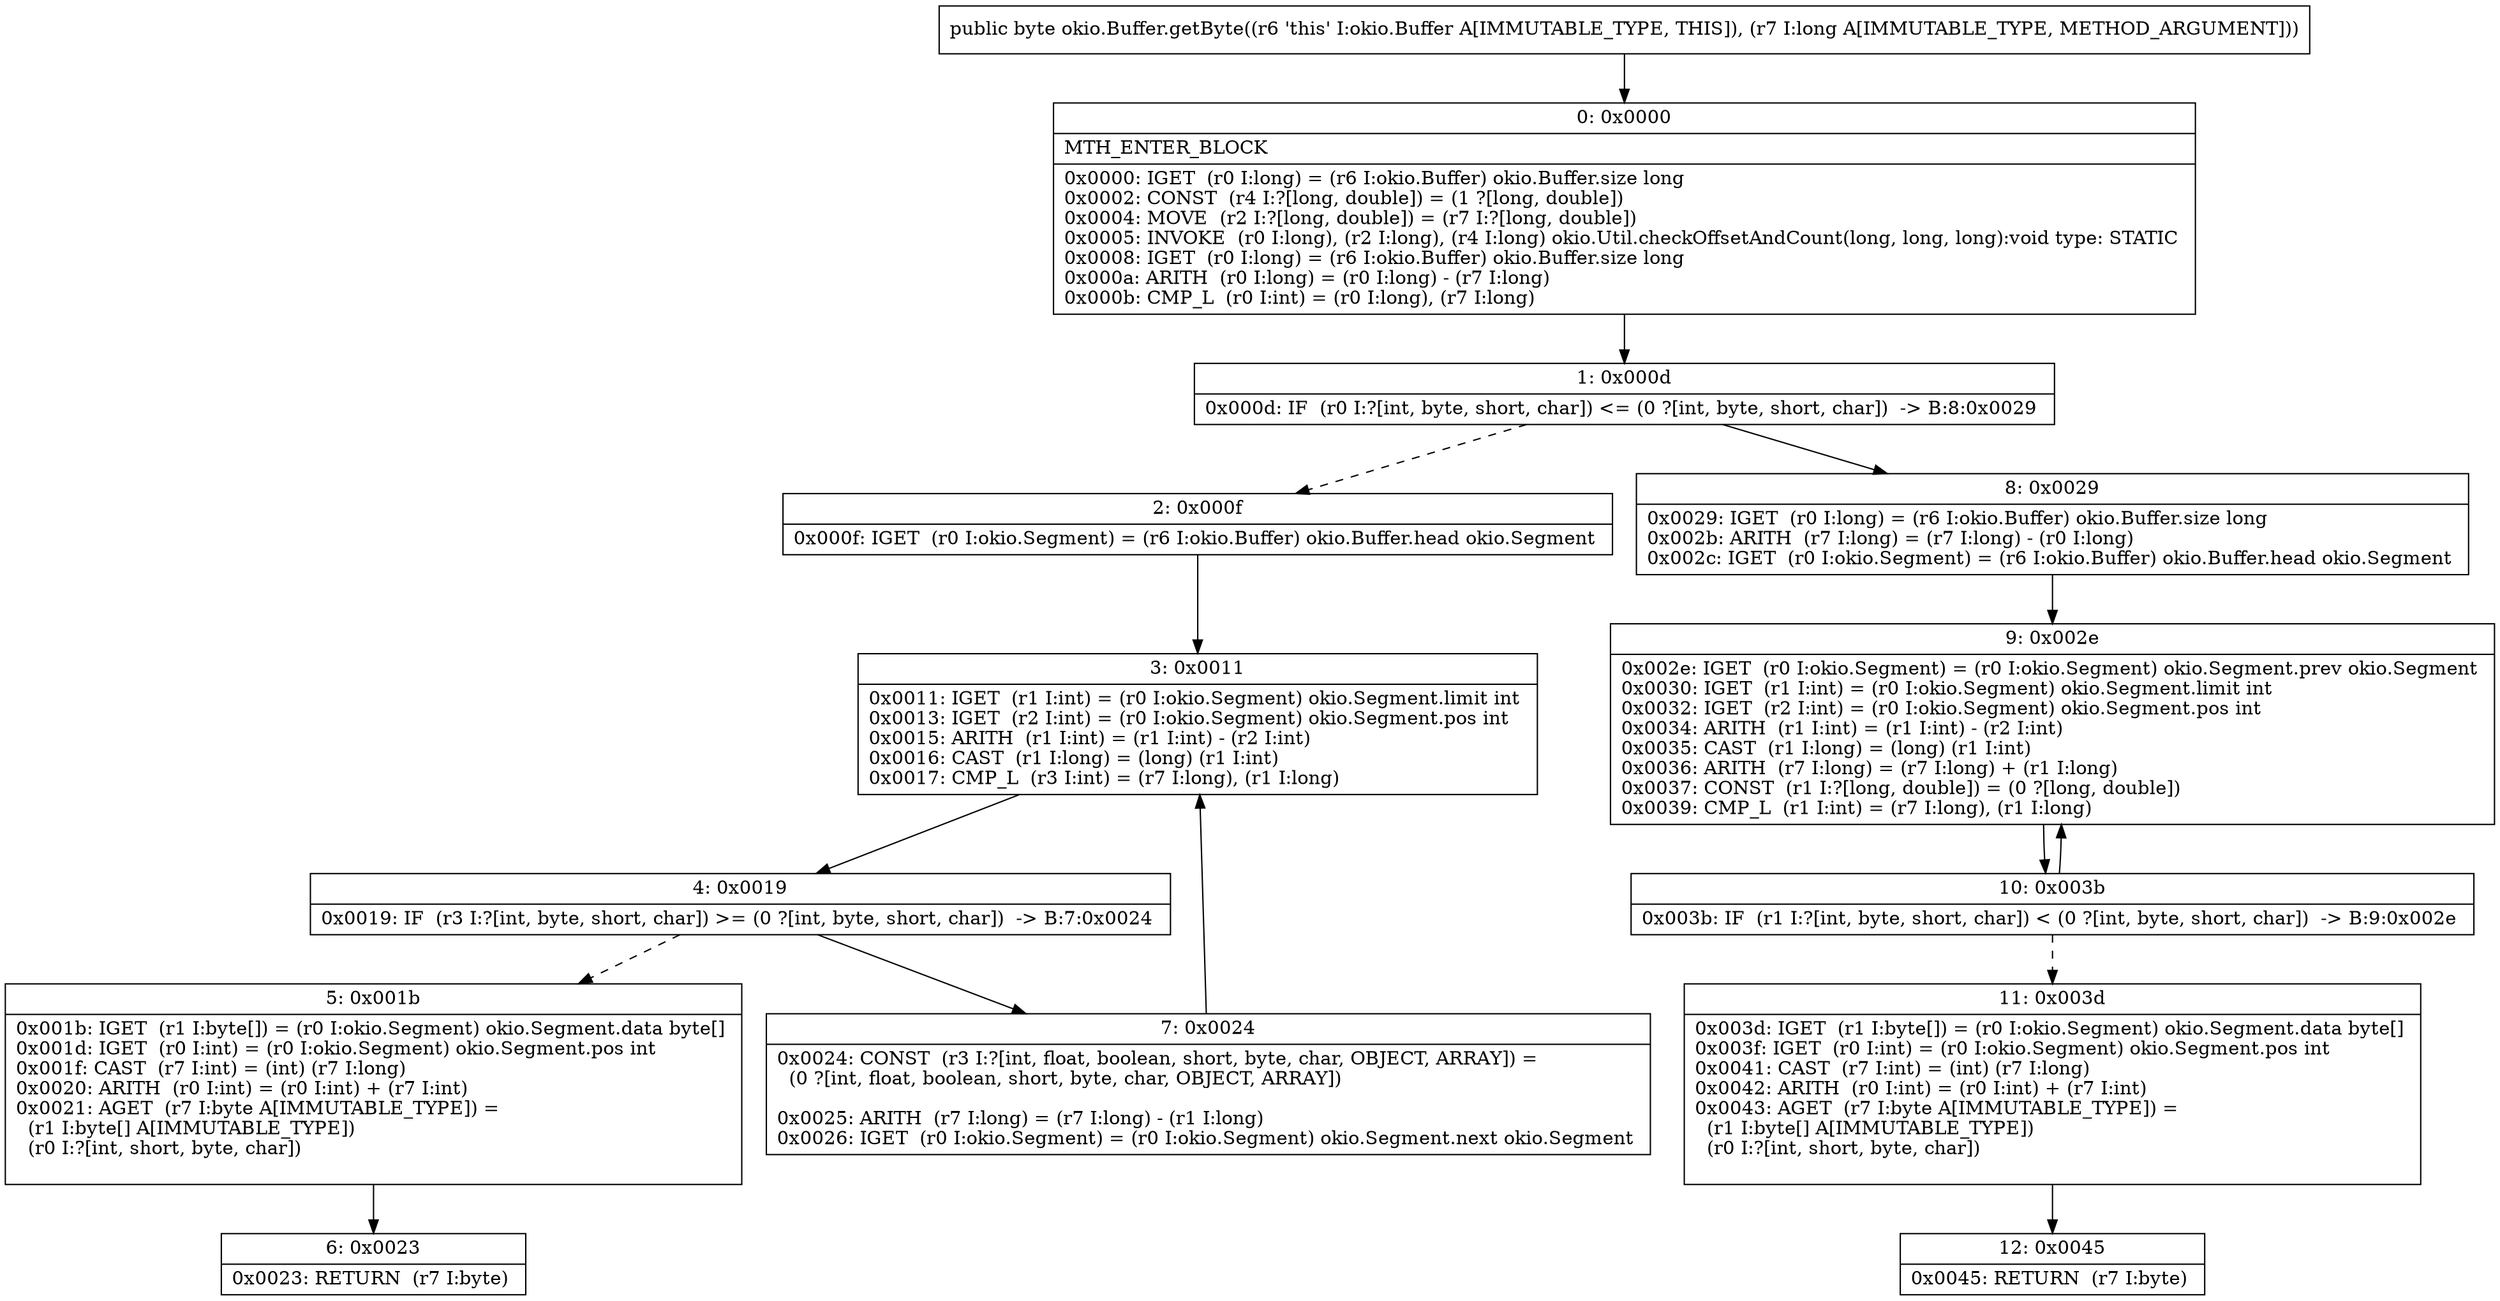 digraph "CFG forokio.Buffer.getByte(J)B" {
Node_0 [shape=record,label="{0\:\ 0x0000|MTH_ENTER_BLOCK\l|0x0000: IGET  (r0 I:long) = (r6 I:okio.Buffer) okio.Buffer.size long \l0x0002: CONST  (r4 I:?[long, double]) = (1 ?[long, double]) \l0x0004: MOVE  (r2 I:?[long, double]) = (r7 I:?[long, double]) \l0x0005: INVOKE  (r0 I:long), (r2 I:long), (r4 I:long) okio.Util.checkOffsetAndCount(long, long, long):void type: STATIC \l0x0008: IGET  (r0 I:long) = (r6 I:okio.Buffer) okio.Buffer.size long \l0x000a: ARITH  (r0 I:long) = (r0 I:long) \- (r7 I:long) \l0x000b: CMP_L  (r0 I:int) = (r0 I:long), (r7 I:long) \l}"];
Node_1 [shape=record,label="{1\:\ 0x000d|0x000d: IF  (r0 I:?[int, byte, short, char]) \<= (0 ?[int, byte, short, char])  \-\> B:8:0x0029 \l}"];
Node_2 [shape=record,label="{2\:\ 0x000f|0x000f: IGET  (r0 I:okio.Segment) = (r6 I:okio.Buffer) okio.Buffer.head okio.Segment \l}"];
Node_3 [shape=record,label="{3\:\ 0x0011|0x0011: IGET  (r1 I:int) = (r0 I:okio.Segment) okio.Segment.limit int \l0x0013: IGET  (r2 I:int) = (r0 I:okio.Segment) okio.Segment.pos int \l0x0015: ARITH  (r1 I:int) = (r1 I:int) \- (r2 I:int) \l0x0016: CAST  (r1 I:long) = (long) (r1 I:int) \l0x0017: CMP_L  (r3 I:int) = (r7 I:long), (r1 I:long) \l}"];
Node_4 [shape=record,label="{4\:\ 0x0019|0x0019: IF  (r3 I:?[int, byte, short, char]) \>= (0 ?[int, byte, short, char])  \-\> B:7:0x0024 \l}"];
Node_5 [shape=record,label="{5\:\ 0x001b|0x001b: IGET  (r1 I:byte[]) = (r0 I:okio.Segment) okio.Segment.data byte[] \l0x001d: IGET  (r0 I:int) = (r0 I:okio.Segment) okio.Segment.pos int \l0x001f: CAST  (r7 I:int) = (int) (r7 I:long) \l0x0020: ARITH  (r0 I:int) = (r0 I:int) + (r7 I:int) \l0x0021: AGET  (r7 I:byte A[IMMUTABLE_TYPE]) = \l  (r1 I:byte[] A[IMMUTABLE_TYPE])\l  (r0 I:?[int, short, byte, char])\l \l}"];
Node_6 [shape=record,label="{6\:\ 0x0023|0x0023: RETURN  (r7 I:byte) \l}"];
Node_7 [shape=record,label="{7\:\ 0x0024|0x0024: CONST  (r3 I:?[int, float, boolean, short, byte, char, OBJECT, ARRAY]) = \l  (0 ?[int, float, boolean, short, byte, char, OBJECT, ARRAY])\l \l0x0025: ARITH  (r7 I:long) = (r7 I:long) \- (r1 I:long) \l0x0026: IGET  (r0 I:okio.Segment) = (r0 I:okio.Segment) okio.Segment.next okio.Segment \l}"];
Node_8 [shape=record,label="{8\:\ 0x0029|0x0029: IGET  (r0 I:long) = (r6 I:okio.Buffer) okio.Buffer.size long \l0x002b: ARITH  (r7 I:long) = (r7 I:long) \- (r0 I:long) \l0x002c: IGET  (r0 I:okio.Segment) = (r6 I:okio.Buffer) okio.Buffer.head okio.Segment \l}"];
Node_9 [shape=record,label="{9\:\ 0x002e|0x002e: IGET  (r0 I:okio.Segment) = (r0 I:okio.Segment) okio.Segment.prev okio.Segment \l0x0030: IGET  (r1 I:int) = (r0 I:okio.Segment) okio.Segment.limit int \l0x0032: IGET  (r2 I:int) = (r0 I:okio.Segment) okio.Segment.pos int \l0x0034: ARITH  (r1 I:int) = (r1 I:int) \- (r2 I:int) \l0x0035: CAST  (r1 I:long) = (long) (r1 I:int) \l0x0036: ARITH  (r7 I:long) = (r7 I:long) + (r1 I:long) \l0x0037: CONST  (r1 I:?[long, double]) = (0 ?[long, double]) \l0x0039: CMP_L  (r1 I:int) = (r7 I:long), (r1 I:long) \l}"];
Node_10 [shape=record,label="{10\:\ 0x003b|0x003b: IF  (r1 I:?[int, byte, short, char]) \< (0 ?[int, byte, short, char])  \-\> B:9:0x002e \l}"];
Node_11 [shape=record,label="{11\:\ 0x003d|0x003d: IGET  (r1 I:byte[]) = (r0 I:okio.Segment) okio.Segment.data byte[] \l0x003f: IGET  (r0 I:int) = (r0 I:okio.Segment) okio.Segment.pos int \l0x0041: CAST  (r7 I:int) = (int) (r7 I:long) \l0x0042: ARITH  (r0 I:int) = (r0 I:int) + (r7 I:int) \l0x0043: AGET  (r7 I:byte A[IMMUTABLE_TYPE]) = \l  (r1 I:byte[] A[IMMUTABLE_TYPE])\l  (r0 I:?[int, short, byte, char])\l \l}"];
Node_12 [shape=record,label="{12\:\ 0x0045|0x0045: RETURN  (r7 I:byte) \l}"];
MethodNode[shape=record,label="{public byte okio.Buffer.getByte((r6 'this' I:okio.Buffer A[IMMUTABLE_TYPE, THIS]), (r7 I:long A[IMMUTABLE_TYPE, METHOD_ARGUMENT])) }"];
MethodNode -> Node_0;
Node_0 -> Node_1;
Node_1 -> Node_2[style=dashed];
Node_1 -> Node_8;
Node_2 -> Node_3;
Node_3 -> Node_4;
Node_4 -> Node_5[style=dashed];
Node_4 -> Node_7;
Node_5 -> Node_6;
Node_7 -> Node_3;
Node_8 -> Node_9;
Node_9 -> Node_10;
Node_10 -> Node_9;
Node_10 -> Node_11[style=dashed];
Node_11 -> Node_12;
}

